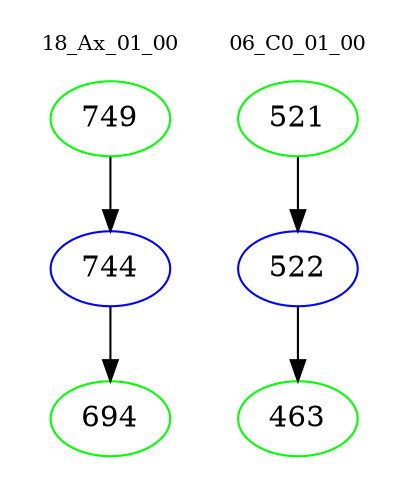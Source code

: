 digraph{
subgraph cluster_0 {
color = white
label = "18_Ax_01_00";
fontsize=10;
T0_749 [label="749", color="green"]
T0_749 -> T0_744 [color="black"]
T0_744 [label="744", color="blue"]
T0_744 -> T0_694 [color="black"]
T0_694 [label="694", color="green"]
}
subgraph cluster_1 {
color = white
label = "06_C0_01_00";
fontsize=10;
T1_521 [label="521", color="green"]
T1_521 -> T1_522 [color="black"]
T1_522 [label="522", color="blue"]
T1_522 -> T1_463 [color="black"]
T1_463 [label="463", color="green"]
}
}
